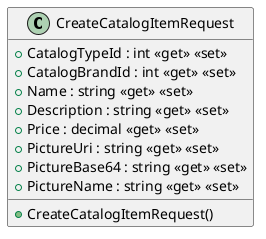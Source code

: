 @startuml CreateCatalogItemRequest
class CreateCatalogItemRequest  {
    + CatalogTypeId : int <<get>> <<set>>
    + CatalogBrandId : int <<get>> <<set>>
    + Name : string <<get>> <<set>>
    + Description : string <<get>> <<set>>
    + Price : decimal <<get>> <<set>>
    + PictureUri : string <<get>> <<set>>
    + PictureBase64 : string <<get>> <<set>>
    + PictureName : string <<get>> <<set>>
    + CreateCatalogItemRequest()
}
@enduml